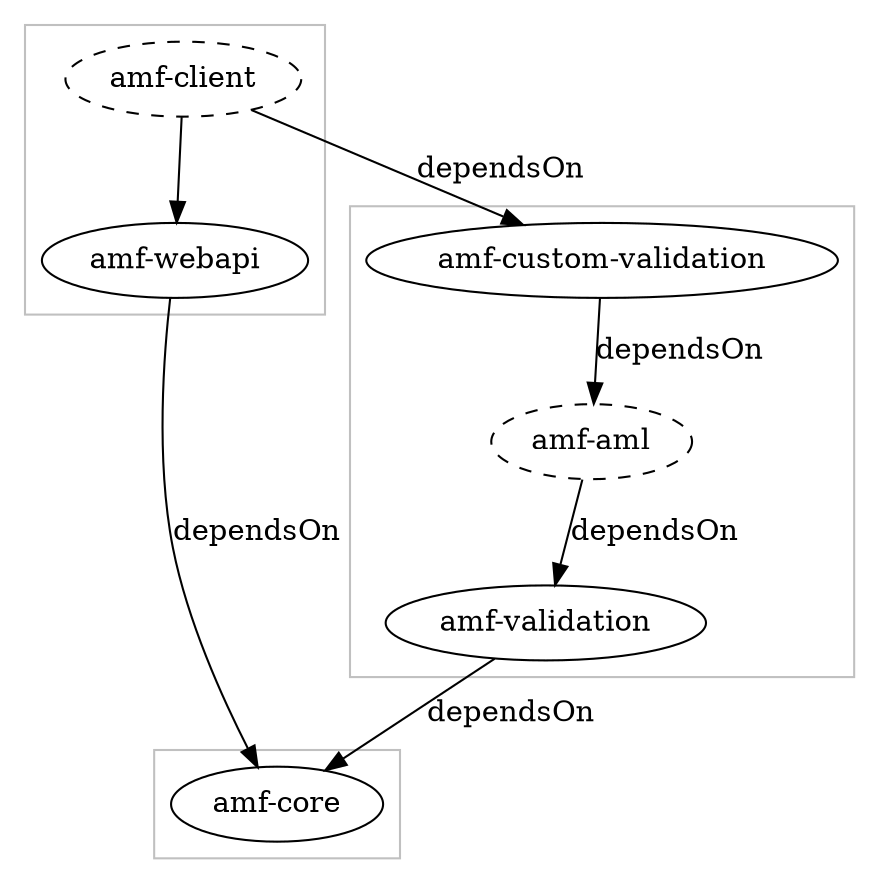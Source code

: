 # http://www.graphviz.org/content/cluster
digraph G {
    # modules
    subgraph cluster_0 {
        "amf-client" [style=dashed]
	    "amf-webapi"
	    color=gray
    }
    subgraph cluster_1 {
        "amf-custom-validation"
    	"amf-aml" [style=dashed]
	    "amf-validation"
	    color=gray
    }
    
    subgraph cluster_2 {
	    "amf-core"
	    color=gray
    }
    
	# dependencies
	"amf-client" -> "amf-webapi"
	"amf-client" -> "amf-custom-validation" -> "amf-aml" -> "amf-validation" -> "amf-core" [label="dependsOn"]
	"amf-webapi" -> "amf-core" [label="dependsOn"]
}
